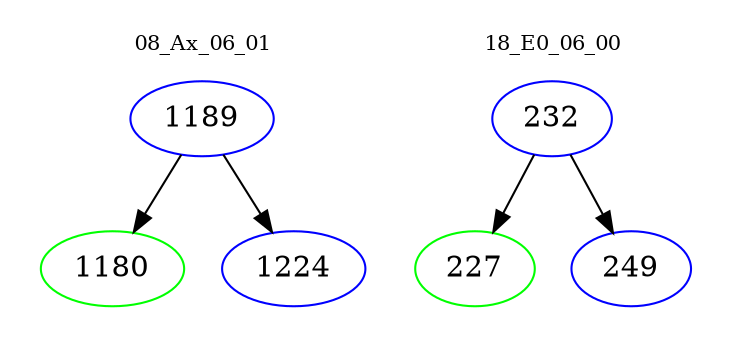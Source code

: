 digraph{
subgraph cluster_0 {
color = white
label = "08_Ax_06_01";
fontsize=10;
T0_1189 [label="1189", color="blue"]
T0_1189 -> T0_1180 [color="black"]
T0_1180 [label="1180", color="green"]
T0_1189 -> T0_1224 [color="black"]
T0_1224 [label="1224", color="blue"]
}
subgraph cluster_1 {
color = white
label = "18_E0_06_00";
fontsize=10;
T1_232 [label="232", color="blue"]
T1_232 -> T1_227 [color="black"]
T1_227 [label="227", color="green"]
T1_232 -> T1_249 [color="black"]
T1_249 [label="249", color="blue"]
}
}
